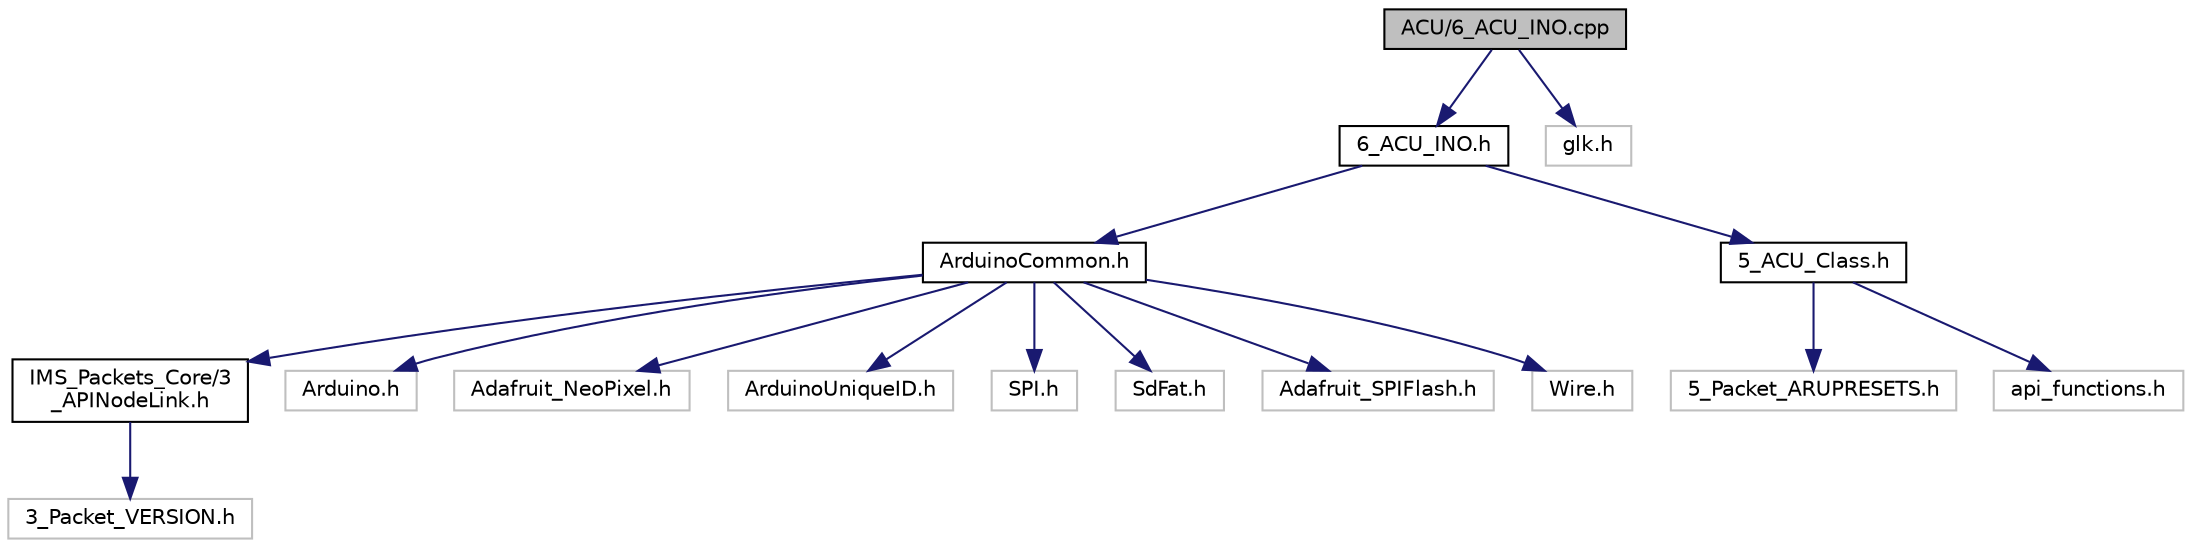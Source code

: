 digraph "ACU/6_ACU_INO.cpp"
{
 // LATEX_PDF_SIZE
  edge [fontname="Helvetica",fontsize="10",labelfontname="Helvetica",labelfontsize="10"];
  node [fontname="Helvetica",fontsize="10",shape=record];
  Node1 [label="ACU/6_ACU_INO.cpp",height=0.2,width=0.4,color="black", fillcolor="grey75", style="filled", fontcolor="black",tooltip="Arduino PCB implementation of ACU_Class."];
  Node1 -> Node2 [color="midnightblue",fontsize="10",style="solid",fontname="Helvetica"];
  Node2 [label="6_ACU_INO.h",height=0.2,width=0.4,color="black", fillcolor="white", style="filled",URL="$6___a_c_u___i_n_o_8h.html",tooltip="Arduino FW for ACU PCB of ARU."];
  Node2 -> Node3 [color="midnightblue",fontsize="10",style="solid",fontname="Helvetica"];
  Node3 [label="ArduinoCommon.h",height=0.2,width=0.4,color="black", fillcolor="white", style="filled",URL="$_arduino_common_8h_source.html",tooltip=" "];
  Node3 -> Node4 [color="midnightblue",fontsize="10",style="solid",fontname="Helvetica"];
  Node4 [label="IMS_Packets_Core/3\l_APINodeLink.h",height=0.2,width=0.4,color="black", fillcolor="white", style="filled",URL="$3___a_p_i_node_link_8h.html",tooltip="Extension of the Packets Core utilizing Header Packets."];
  Node4 -> Node5 [color="midnightblue",fontsize="10",style="solid",fontname="Helvetica"];
  Node5 [label="3_Packet_VERSION.h",height=0.2,width=0.4,color="grey75", fillcolor="white", style="filled",tooltip=" "];
  Node3 -> Node6 [color="midnightblue",fontsize="10",style="solid",fontname="Helvetica"];
  Node6 [label="Arduino.h",height=0.2,width=0.4,color="grey75", fillcolor="white", style="filled",tooltip=" "];
  Node3 -> Node7 [color="midnightblue",fontsize="10",style="solid",fontname="Helvetica"];
  Node7 [label="Adafruit_NeoPixel.h",height=0.2,width=0.4,color="grey75", fillcolor="white", style="filled",tooltip=" "];
  Node3 -> Node8 [color="midnightblue",fontsize="10",style="solid",fontname="Helvetica"];
  Node8 [label="ArduinoUniqueID.h",height=0.2,width=0.4,color="grey75", fillcolor="white", style="filled",tooltip=" "];
  Node3 -> Node9 [color="midnightblue",fontsize="10",style="solid",fontname="Helvetica"];
  Node9 [label="SPI.h",height=0.2,width=0.4,color="grey75", fillcolor="white", style="filled",tooltip=" "];
  Node3 -> Node10 [color="midnightblue",fontsize="10",style="solid",fontname="Helvetica"];
  Node10 [label="SdFat.h",height=0.2,width=0.4,color="grey75", fillcolor="white", style="filled",tooltip=" "];
  Node3 -> Node11 [color="midnightblue",fontsize="10",style="solid",fontname="Helvetica"];
  Node11 [label="Adafruit_SPIFlash.h",height=0.2,width=0.4,color="grey75", fillcolor="white", style="filled",tooltip=" "];
  Node3 -> Node12 [color="midnightblue",fontsize="10",style="solid",fontname="Helvetica"];
  Node12 [label="Wire.h",height=0.2,width=0.4,color="grey75", fillcolor="white", style="filled",tooltip=" "];
  Node2 -> Node13 [color="midnightblue",fontsize="10",style="solid",fontname="Helvetica"];
  Node13 [label="5_ACU_Class.h",height=0.2,width=0.4,color="black", fillcolor="white", style="filled",URL="$5___a_c_u___class_8h.html",tooltip="ARU Node Personalization for the ACU PCB Node."];
  Node13 -> Node14 [color="midnightblue",fontsize="10",style="solid",fontname="Helvetica"];
  Node14 [label="5_Packet_ARUPRESETS.h",height=0.2,width=0.4,color="grey75", fillcolor="white", style="filled",tooltip=" "];
  Node13 -> Node15 [color="midnightblue",fontsize="10",style="solid",fontname="Helvetica"];
  Node15 [label="api_functions.h",height=0.2,width=0.4,color="grey75", fillcolor="white", style="filled",tooltip=" "];
  Node1 -> Node16 [color="midnightblue",fontsize="10",style="solid",fontname="Helvetica"];
  Node16 [label="glk.h",height=0.2,width=0.4,color="grey75", fillcolor="white", style="filled",tooltip=" "];
}
